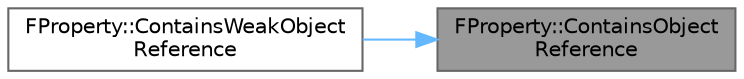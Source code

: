 digraph "FProperty::ContainsObjectReference"
{
 // INTERACTIVE_SVG=YES
 // LATEX_PDF_SIZE
  bgcolor="transparent";
  edge [fontname=Helvetica,fontsize=10,labelfontname=Helvetica,labelfontsize=10];
  node [fontname=Helvetica,fontsize=10,shape=box,height=0.2,width=0.4];
  rankdir="RL";
  Node1 [id="Node000001",label="FProperty::ContainsObject\lReference",height=0.2,width=0.4,color="gray40", fillcolor="grey60", style="filled", fontcolor="black",tooltip="Returns true if this property, or in the case of e.g."];
  Node1 -> Node2 [id="edge1_Node000001_Node000002",dir="back",color="steelblue1",style="solid",tooltip=" "];
  Node2 [id="Node000002",label="FProperty::ContainsWeakObject\lReference",height=0.2,width=0.4,color="grey40", fillcolor="white", style="filled",URL="$d9/dbc/classFProperty.html#aeb9d2fe765fab376c6b3dc37885294e2",tooltip="Returns true if this property, or in the case of e.g."];
}
